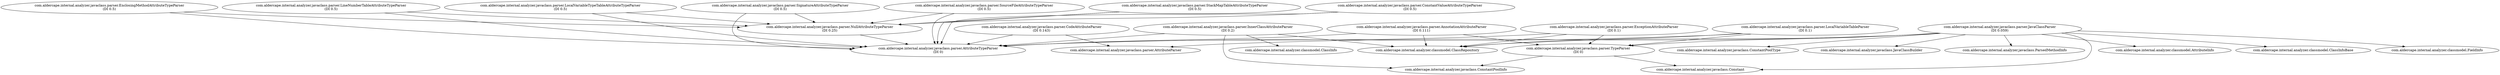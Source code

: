 digraph G {
"com.aldercape.internal.analyzer.javaclass.parser.AnnotationAttributeParser" [label="com.aldercape.internal.analyzer.javaclass.parser.AnnotationAttributeParser\n(DI 0.111)"];
"com.aldercape.internal.analyzer.javaclass.parser.AttributeTypeParser" [label="com.aldercape.internal.analyzer.javaclass.parser.AttributeTypeParser\n(DI 0)"];
"com.aldercape.internal.analyzer.javaclass.parser.CodeAttributeParser" [label="com.aldercape.internal.analyzer.javaclass.parser.CodeAttributeParser\n(DI 0.143)"];
"com.aldercape.internal.analyzer.javaclass.parser.ConstantValueAttributeTypeParser" [label="com.aldercape.internal.analyzer.javaclass.parser.ConstantValueAttributeTypeParser\n(DI 0.5)"];
"com.aldercape.internal.analyzer.javaclass.parser.EnclosingMethodAttributeTypeParser" [label="com.aldercape.internal.analyzer.javaclass.parser.EnclosingMethodAttributeTypeParser\n(DI 0.5)"];
"com.aldercape.internal.analyzer.javaclass.parser.ExceptionAttributeParser" [label="com.aldercape.internal.analyzer.javaclass.parser.ExceptionAttributeParser\n(DI 0.1)"];
"com.aldercape.internal.analyzer.javaclass.parser.InnerClassAttributeParser" [label="com.aldercape.internal.analyzer.javaclass.parser.InnerClassAttributeParser\n(DI 0.2)"];
"com.aldercape.internal.analyzer.javaclass.parser.JavaClassParser" [label="com.aldercape.internal.analyzer.javaclass.parser.JavaClassParser\n(DI 0.059)"];
"com.aldercape.internal.analyzer.javaclass.parser.LineNumberTableAttributeTypeParser" [label="com.aldercape.internal.analyzer.javaclass.parser.LineNumberTableAttributeTypeParser\n(DI 0.5)"];
"com.aldercape.internal.analyzer.javaclass.parser.LocalVariableTableParser" [label="com.aldercape.internal.analyzer.javaclass.parser.LocalVariableTableParser\n(DI 0.1)"];
"com.aldercape.internal.analyzer.javaclass.parser.LocalVariableTypeTableAttributeTypeParser" [label="com.aldercape.internal.analyzer.javaclass.parser.LocalVariableTypeTableAttributeTypeParser\n(DI 0.5)"];
"com.aldercape.internal.analyzer.javaclass.parser.NullAttributeTypeParser" [label="com.aldercape.internal.analyzer.javaclass.parser.NullAttributeTypeParser\n(DI 0.25)"];
"com.aldercape.internal.analyzer.javaclass.parser.SignatureAttributeTypeParser" [label="com.aldercape.internal.analyzer.javaclass.parser.SignatureAttributeTypeParser\n(DI 0.5)"];
"com.aldercape.internal.analyzer.javaclass.parser.SourceFileAttributeTypeParser" [label="com.aldercape.internal.analyzer.javaclass.parser.SourceFileAttributeTypeParser\n(DI 0.5)"];
"com.aldercape.internal.analyzer.javaclass.parser.StackMapTableAttributeTypeParser" [label="com.aldercape.internal.analyzer.javaclass.parser.StackMapTableAttributeTypeParser\n(DI 0.5)"];
"com.aldercape.internal.analyzer.javaclass.parser.TypeParser" [label="com.aldercape.internal.analyzer.javaclass.parser.TypeParser\n(DI 0)"];
"com.aldercape.internal.analyzer.javaclass.parser.AnnotationAttributeParser" -> "com.aldercape.internal.analyzer.classmodel.ClassRepository";
"com.aldercape.internal.analyzer.javaclass.parser.AnnotationAttributeParser" -> "com.aldercape.internal.analyzer.javaclass.parser.AttributeTypeParser";
"com.aldercape.internal.analyzer.javaclass.parser.AnnotationAttributeParser" -> "com.aldercape.internal.analyzer.javaclass.parser.TypeParser";
"com.aldercape.internal.analyzer.javaclass.parser.CodeAttributeParser" -> "com.aldercape.internal.analyzer.javaclass.parser.AttributeParser";
"com.aldercape.internal.analyzer.javaclass.parser.CodeAttributeParser" -> "com.aldercape.internal.analyzer.javaclass.parser.AttributeTypeParser";
"com.aldercape.internal.analyzer.javaclass.parser.ConstantValueAttributeTypeParser" -> "com.aldercape.internal.analyzer.javaclass.parser.AttributeTypeParser";
"com.aldercape.internal.analyzer.javaclass.parser.ConstantValueAttributeTypeParser" -> "com.aldercape.internal.analyzer.javaclass.parser.NullAttributeTypeParser";
"com.aldercape.internal.analyzer.javaclass.parser.EnclosingMethodAttributeTypeParser" -> "com.aldercape.internal.analyzer.javaclass.parser.AttributeTypeParser";
"com.aldercape.internal.analyzer.javaclass.parser.EnclosingMethodAttributeTypeParser" -> "com.aldercape.internal.analyzer.javaclass.parser.NullAttributeTypeParser";
"com.aldercape.internal.analyzer.javaclass.parser.ExceptionAttributeParser" -> "com.aldercape.internal.analyzer.classmodel.ClassRepository";
"com.aldercape.internal.analyzer.javaclass.parser.ExceptionAttributeParser" -> "com.aldercape.internal.analyzer.javaclass.parser.AttributeTypeParser";
"com.aldercape.internal.analyzer.javaclass.parser.ExceptionAttributeParser" -> "com.aldercape.internal.analyzer.javaclass.parser.TypeParser";
"com.aldercape.internal.analyzer.javaclass.parser.InnerClassAttributeParser" -> "com.aldercape.internal.analyzer.classmodel.ClassInfo";
"com.aldercape.internal.analyzer.javaclass.parser.InnerClassAttributeParser" -> "com.aldercape.internal.analyzer.classmodel.ClassRepository";
"com.aldercape.internal.analyzer.javaclass.parser.InnerClassAttributeParser" -> "com.aldercape.internal.analyzer.javaclass.ConstantPoolInfo";
"com.aldercape.internal.analyzer.javaclass.parser.InnerClassAttributeParser" -> "com.aldercape.internal.analyzer.javaclass.parser.AttributeTypeParser";
"com.aldercape.internal.analyzer.javaclass.parser.JavaClassParser" -> "com.aldercape.internal.analyzer.classmodel.AttributeInfo";
"com.aldercape.internal.analyzer.javaclass.parser.JavaClassParser" -> "com.aldercape.internal.analyzer.classmodel.ClassInfoBase";
"com.aldercape.internal.analyzer.javaclass.parser.JavaClassParser" -> "com.aldercape.internal.analyzer.classmodel.ClassRepository";
"com.aldercape.internal.analyzer.javaclass.parser.JavaClassParser" -> "com.aldercape.internal.analyzer.classmodel.FieldInfo";
"com.aldercape.internal.analyzer.javaclass.parser.JavaClassParser" -> "com.aldercape.internal.analyzer.javaclass.Constant";
"com.aldercape.internal.analyzer.javaclass.parser.JavaClassParser" -> "com.aldercape.internal.analyzer.javaclass.ConstantPoolType";
"com.aldercape.internal.analyzer.javaclass.parser.JavaClassParser" -> "com.aldercape.internal.analyzer.javaclass.JavaClassBuilder";
"com.aldercape.internal.analyzer.javaclass.parser.JavaClassParser" -> "com.aldercape.internal.analyzer.javaclass.ParsedMethodInfo";
"com.aldercape.internal.analyzer.javaclass.parser.JavaClassParser" -> "com.aldercape.internal.analyzer.javaclass.parser.AttributeParser";
"com.aldercape.internal.analyzer.javaclass.parser.JavaClassParser" -> "com.aldercape.internal.analyzer.javaclass.parser.TypeParser";
"com.aldercape.internal.analyzer.javaclass.parser.LineNumberTableAttributeTypeParser" -> "com.aldercape.internal.analyzer.javaclass.parser.AttributeTypeParser";
"com.aldercape.internal.analyzer.javaclass.parser.LineNumberTableAttributeTypeParser" -> "com.aldercape.internal.analyzer.javaclass.parser.NullAttributeTypeParser";
"com.aldercape.internal.analyzer.javaclass.parser.LocalVariableTableParser" -> "com.aldercape.internal.analyzer.classmodel.ClassRepository";
"com.aldercape.internal.analyzer.javaclass.parser.LocalVariableTableParser" -> "com.aldercape.internal.analyzer.javaclass.parser.AttributeTypeParser";
"com.aldercape.internal.analyzer.javaclass.parser.LocalVariableTableParser" -> "com.aldercape.internal.analyzer.javaclass.parser.TypeParser";
"com.aldercape.internal.analyzer.javaclass.parser.LocalVariableTypeTableAttributeTypeParser" -> "com.aldercape.internal.analyzer.javaclass.parser.AttributeTypeParser";
"com.aldercape.internal.analyzer.javaclass.parser.LocalVariableTypeTableAttributeTypeParser" -> "com.aldercape.internal.analyzer.javaclass.parser.NullAttributeTypeParser";
"com.aldercape.internal.analyzer.javaclass.parser.NullAttributeTypeParser" -> "com.aldercape.internal.analyzer.javaclass.parser.AttributeTypeParser";
"com.aldercape.internal.analyzer.javaclass.parser.SignatureAttributeTypeParser" -> "com.aldercape.internal.analyzer.javaclass.parser.AttributeTypeParser";
"com.aldercape.internal.analyzer.javaclass.parser.SignatureAttributeTypeParser" -> "com.aldercape.internal.analyzer.javaclass.parser.NullAttributeTypeParser";
"com.aldercape.internal.analyzer.javaclass.parser.SourceFileAttributeTypeParser" -> "com.aldercape.internal.analyzer.javaclass.parser.AttributeTypeParser";
"com.aldercape.internal.analyzer.javaclass.parser.SourceFileAttributeTypeParser" -> "com.aldercape.internal.analyzer.javaclass.parser.NullAttributeTypeParser";
"com.aldercape.internal.analyzer.javaclass.parser.StackMapTableAttributeTypeParser" -> "com.aldercape.internal.analyzer.javaclass.parser.AttributeTypeParser";
"com.aldercape.internal.analyzer.javaclass.parser.StackMapTableAttributeTypeParser" -> "com.aldercape.internal.analyzer.javaclass.parser.NullAttributeTypeParser";
"com.aldercape.internal.analyzer.javaclass.parser.TypeParser" -> "com.aldercape.internal.analyzer.javaclass.Constant";
"com.aldercape.internal.analyzer.javaclass.parser.TypeParser" -> "com.aldercape.internal.analyzer.javaclass.ConstantPoolInfo";
}
